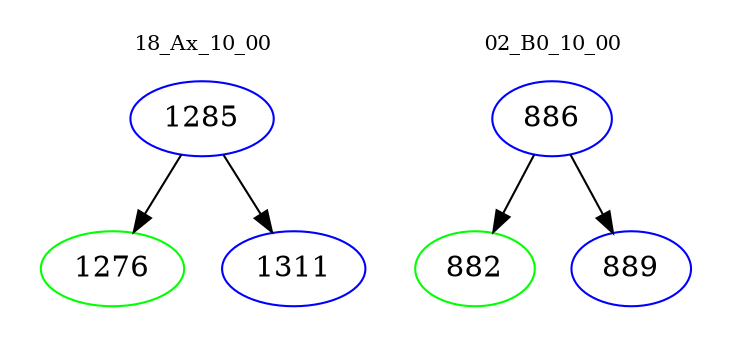 digraph{
subgraph cluster_0 {
color = white
label = "18_Ax_10_00";
fontsize=10;
T0_1285 [label="1285", color="blue"]
T0_1285 -> T0_1276 [color="black"]
T0_1276 [label="1276", color="green"]
T0_1285 -> T0_1311 [color="black"]
T0_1311 [label="1311", color="blue"]
}
subgraph cluster_1 {
color = white
label = "02_B0_10_00";
fontsize=10;
T1_886 [label="886", color="blue"]
T1_886 -> T1_882 [color="black"]
T1_882 [label="882", color="green"]
T1_886 -> T1_889 [color="black"]
T1_889 [label="889", color="blue"]
}
}
